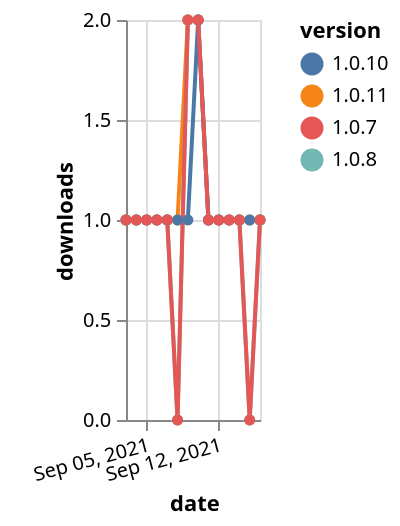 {"$schema": "https://vega.github.io/schema/vega-lite/v5.json", "description": "A simple bar chart with embedded data.", "data": {"values": [{"date": "2021-09-03", "total": 137, "delta": 1, "version": "1.0.11"}, {"date": "2021-09-04", "total": 138, "delta": 1, "version": "1.0.11"}, {"date": "2021-09-05", "total": 139, "delta": 1, "version": "1.0.11"}, {"date": "2021-09-06", "total": 140, "delta": 1, "version": "1.0.11"}, {"date": "2021-09-07", "total": 141, "delta": 1, "version": "1.0.11"}, {"date": "2021-09-08", "total": 142, "delta": 1, "version": "1.0.11"}, {"date": "2021-09-09", "total": 144, "delta": 2, "version": "1.0.11"}, {"date": "2021-09-10", "total": 146, "delta": 2, "version": "1.0.11"}, {"date": "2021-09-11", "total": 147, "delta": 1, "version": "1.0.11"}, {"date": "2021-09-12", "total": 148, "delta": 1, "version": "1.0.11"}, {"date": "2021-09-13", "total": 149, "delta": 1, "version": "1.0.11"}, {"date": "2021-09-14", "total": 150, "delta": 1, "version": "1.0.11"}, {"date": "2021-09-15", "total": 151, "delta": 1, "version": "1.0.11"}, {"date": "2021-09-16", "total": 152, "delta": 1, "version": "1.0.11"}, {"date": "2021-09-03", "total": 136, "delta": 1, "version": "1.0.8"}, {"date": "2021-09-04", "total": 137, "delta": 1, "version": "1.0.8"}, {"date": "2021-09-05", "total": 138, "delta": 1, "version": "1.0.8"}, {"date": "2021-09-06", "total": 139, "delta": 1, "version": "1.0.8"}, {"date": "2021-09-07", "total": 140, "delta": 1, "version": "1.0.8"}, {"date": "2021-09-08", "total": 140, "delta": 0, "version": "1.0.8"}, {"date": "2021-09-09", "total": 142, "delta": 2, "version": "1.0.8"}, {"date": "2021-09-10", "total": 144, "delta": 2, "version": "1.0.8"}, {"date": "2021-09-11", "total": 145, "delta": 1, "version": "1.0.8"}, {"date": "2021-09-12", "total": 146, "delta": 1, "version": "1.0.8"}, {"date": "2021-09-13", "total": 147, "delta": 1, "version": "1.0.8"}, {"date": "2021-09-14", "total": 148, "delta": 1, "version": "1.0.8"}, {"date": "2021-09-15", "total": 148, "delta": 0, "version": "1.0.8"}, {"date": "2021-09-16", "total": 149, "delta": 1, "version": "1.0.8"}, {"date": "2021-09-03", "total": 132, "delta": 1, "version": "1.0.10"}, {"date": "2021-09-04", "total": 133, "delta": 1, "version": "1.0.10"}, {"date": "2021-09-05", "total": 134, "delta": 1, "version": "1.0.10"}, {"date": "2021-09-06", "total": 135, "delta": 1, "version": "1.0.10"}, {"date": "2021-09-07", "total": 136, "delta": 1, "version": "1.0.10"}, {"date": "2021-09-08", "total": 137, "delta": 1, "version": "1.0.10"}, {"date": "2021-09-09", "total": 138, "delta": 1, "version": "1.0.10"}, {"date": "2021-09-10", "total": 140, "delta": 2, "version": "1.0.10"}, {"date": "2021-09-11", "total": 141, "delta": 1, "version": "1.0.10"}, {"date": "2021-09-12", "total": 142, "delta": 1, "version": "1.0.10"}, {"date": "2021-09-13", "total": 143, "delta": 1, "version": "1.0.10"}, {"date": "2021-09-14", "total": 144, "delta": 1, "version": "1.0.10"}, {"date": "2021-09-15", "total": 145, "delta": 1, "version": "1.0.10"}, {"date": "2021-09-16", "total": 146, "delta": 1, "version": "1.0.10"}, {"date": "2021-09-03", "total": 134, "delta": 1, "version": "1.0.7"}, {"date": "2021-09-04", "total": 135, "delta": 1, "version": "1.0.7"}, {"date": "2021-09-05", "total": 136, "delta": 1, "version": "1.0.7"}, {"date": "2021-09-06", "total": 137, "delta": 1, "version": "1.0.7"}, {"date": "2021-09-07", "total": 138, "delta": 1, "version": "1.0.7"}, {"date": "2021-09-08", "total": 138, "delta": 0, "version": "1.0.7"}, {"date": "2021-09-09", "total": 140, "delta": 2, "version": "1.0.7"}, {"date": "2021-09-10", "total": 142, "delta": 2, "version": "1.0.7"}, {"date": "2021-09-11", "total": 143, "delta": 1, "version": "1.0.7"}, {"date": "2021-09-12", "total": 144, "delta": 1, "version": "1.0.7"}, {"date": "2021-09-13", "total": 145, "delta": 1, "version": "1.0.7"}, {"date": "2021-09-14", "total": 146, "delta": 1, "version": "1.0.7"}, {"date": "2021-09-15", "total": 146, "delta": 0, "version": "1.0.7"}, {"date": "2021-09-16", "total": 147, "delta": 1, "version": "1.0.7"}]}, "width": "container", "mark": {"type": "line", "point": {"filled": true}}, "encoding": {"x": {"field": "date", "type": "temporal", "timeUnit": "yearmonthdate", "title": "date", "axis": {"labelAngle": -15}}, "y": {"field": "delta", "type": "quantitative", "title": "downloads"}, "color": {"field": "version", "type": "nominal"}, "tooltip": {"field": "delta"}}}